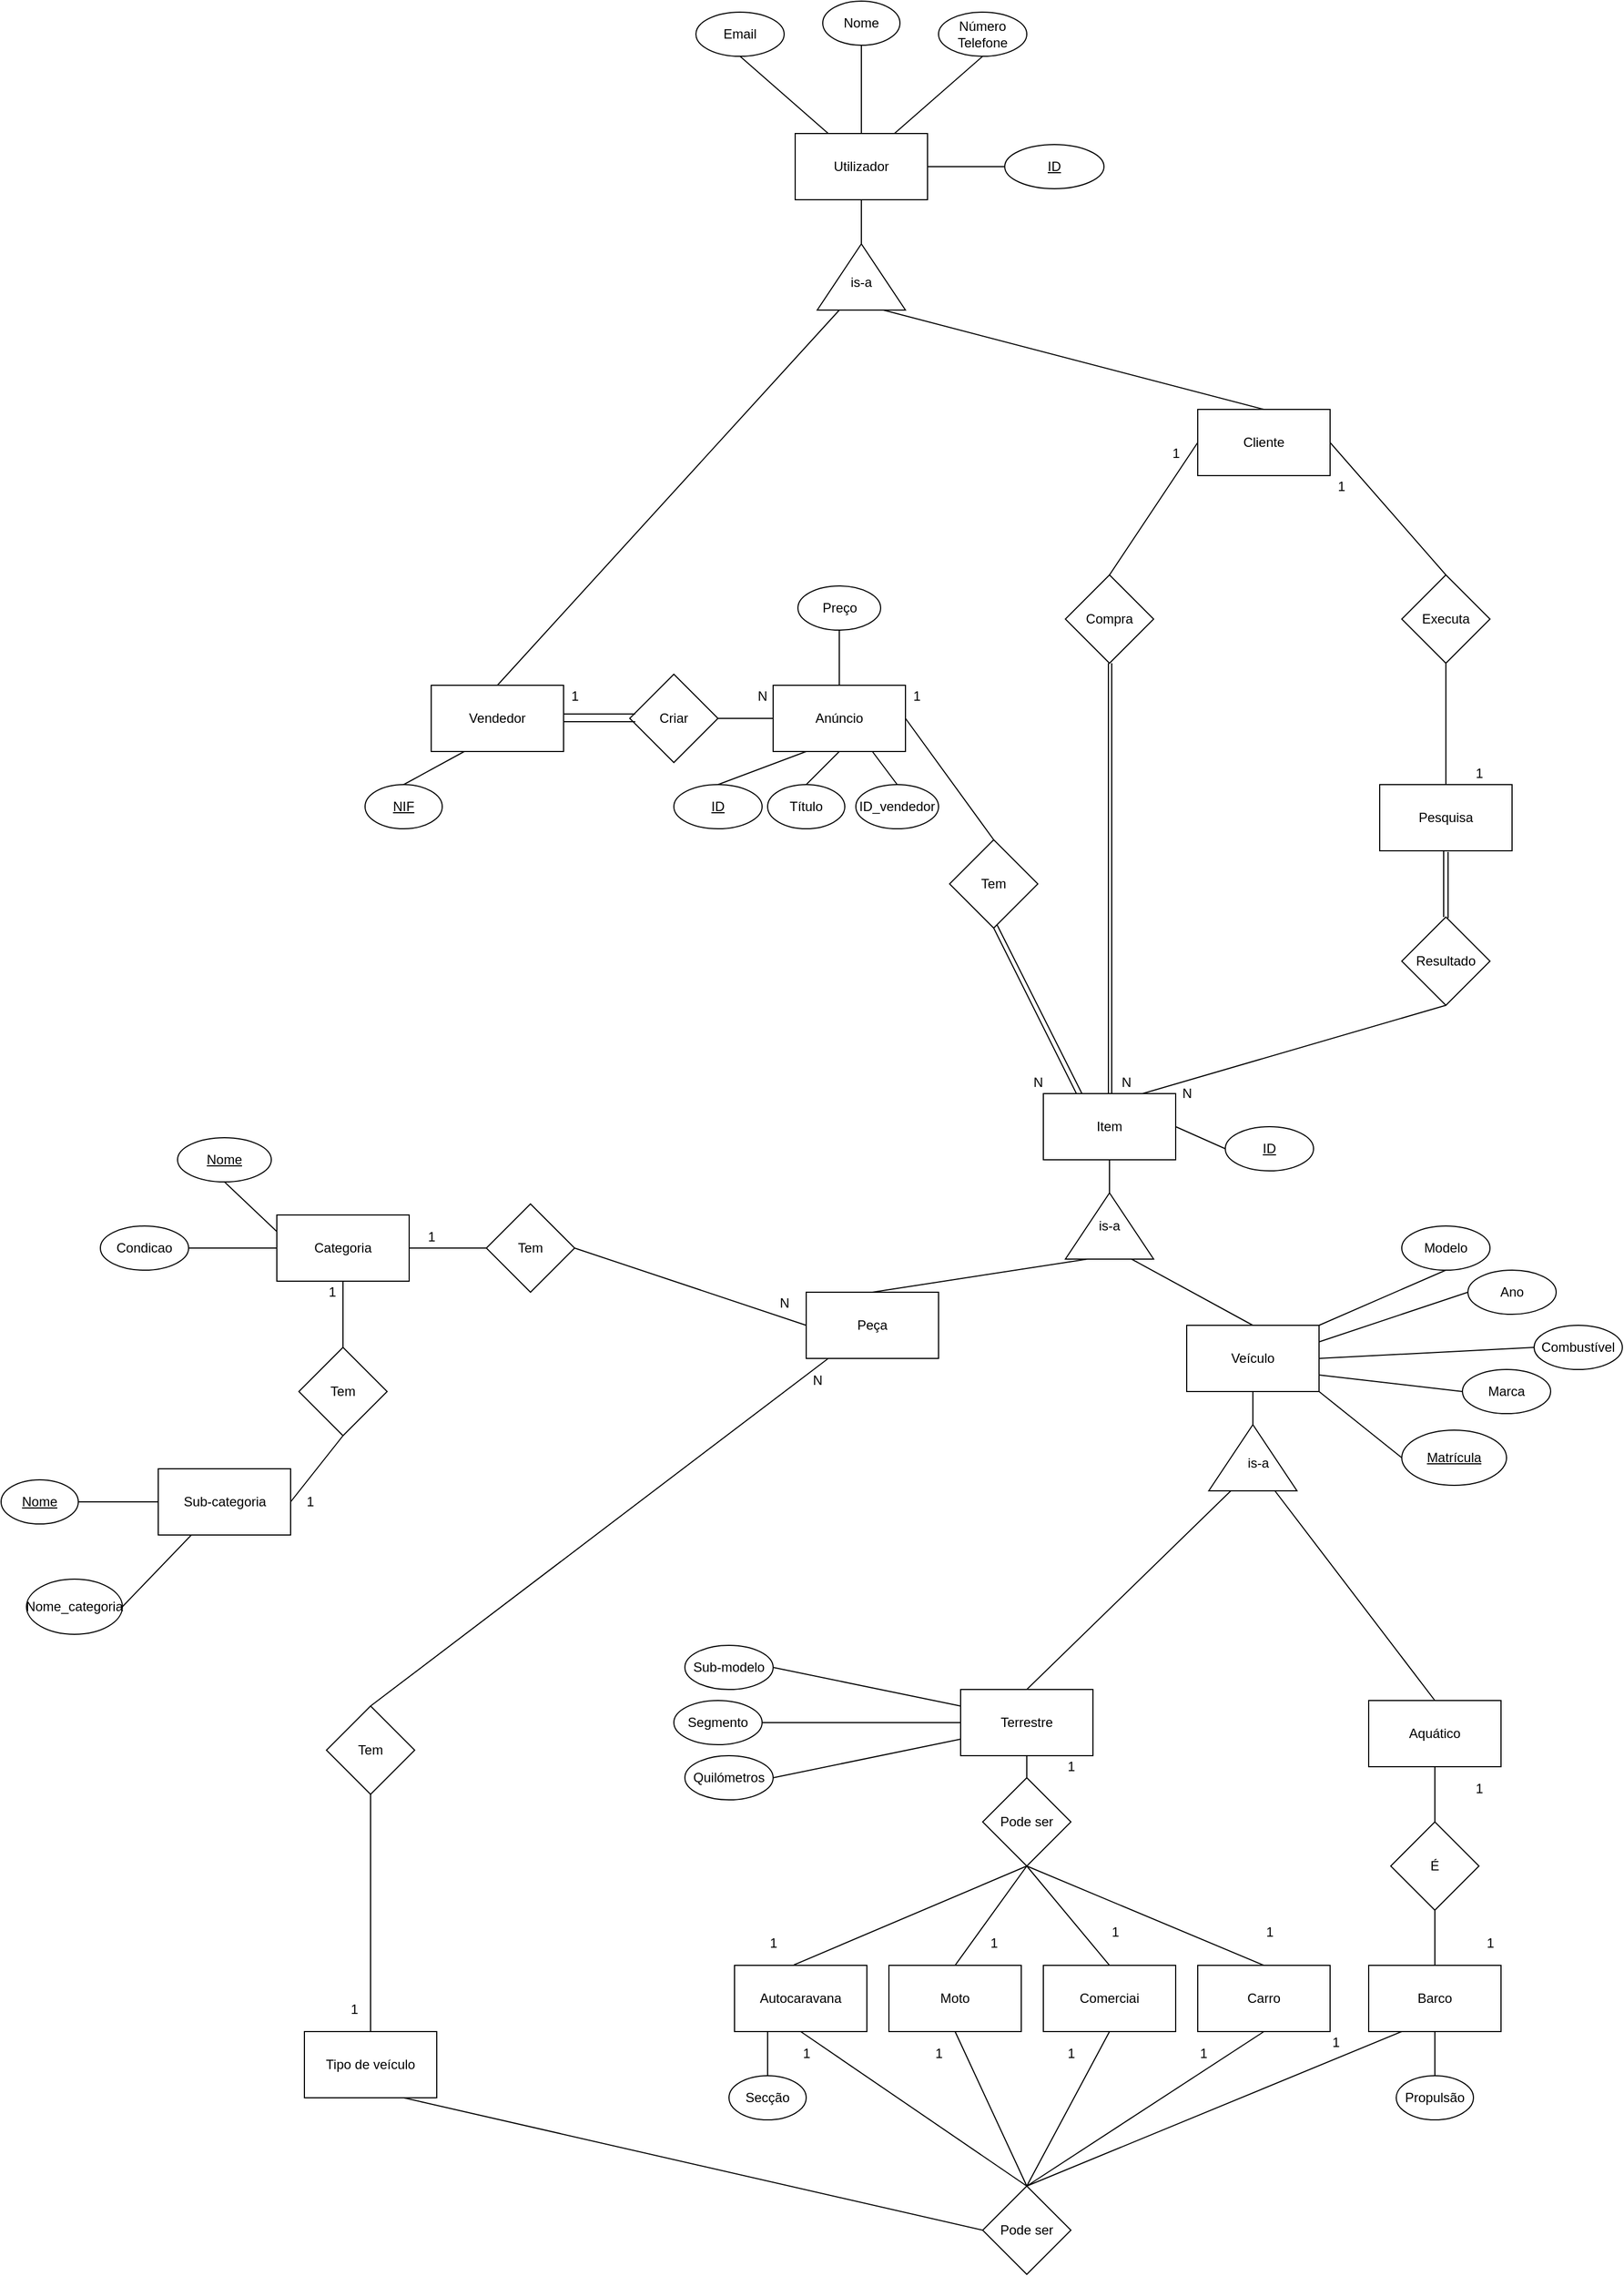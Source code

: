 <mxfile version="17.4.6" type="device"><diagram id="7JBu6Medhq-Utjbky3EW" name="Page-1"><mxGraphModel dx="2957" dy="2067" grid="1" gridSize="10" guides="1" tooltips="1" connect="1" arrows="1" fold="1" page="1" pageScale="1" pageWidth="827" pageHeight="1169" math="0" shadow="0"><root><mxCell id="0"/><mxCell id="1" parent="0"/><mxCell id="gc5CHfum6TpvhfKwKl_q-3" value="Peça" style="rounded=0;whiteSpace=wrap;html=1;" parent="1" vertex="1"><mxGeometry x="-20" y="210" width="120" height="60" as="geometry"/></mxCell><mxCell id="gc5CHfum6TpvhfKwKl_q-4" value="Moto" style="rounded=0;whiteSpace=wrap;html=1;" parent="1" vertex="1"><mxGeometry x="55" y="820" width="120" height="60" as="geometry"/></mxCell><mxCell id="gc5CHfum6TpvhfKwKl_q-5" value="Veículo" style="rounded=0;whiteSpace=wrap;html=1;" parent="1" vertex="1"><mxGeometry x="325" y="240" width="120" height="60" as="geometry"/></mxCell><mxCell id="gc5CHfum6TpvhfKwKl_q-7" value="" style="triangle;whiteSpace=wrap;html=1;rotation=-90;" parent="1" vertex="1"><mxGeometry x="355" y="320" width="60" height="80" as="geometry"/></mxCell><mxCell id="gc5CHfum6TpvhfKwKl_q-8" value="is-a" style="text;html=1;strokeColor=none;fillColor=none;align=center;verticalAlign=middle;whiteSpace=wrap;rounded=0;" parent="1" vertex="1"><mxGeometry x="360" y="350" width="60" height="30" as="geometry"/></mxCell><mxCell id="gc5CHfum6TpvhfKwKl_q-9" value="Comerciai" style="rounded=0;whiteSpace=wrap;html=1;" parent="1" vertex="1"><mxGeometry x="195" y="820" width="120" height="60" as="geometry"/></mxCell><mxCell id="gc5CHfum6TpvhfKwKl_q-10" value="Autocaravana" style="rounded=0;whiteSpace=wrap;html=1;" parent="1" vertex="1"><mxGeometry x="-85" y="820" width="120" height="60" as="geometry"/></mxCell><mxCell id="gc5CHfum6TpvhfKwKl_q-13" value="" style="endArrow=none;html=1;rounded=0;entryX=0.5;entryY=1;entryDx=0;entryDy=0;exitX=1;exitY=0.5;exitDx=0;exitDy=0;" parent="1" source="gc5CHfum6TpvhfKwKl_q-7" target="gc5CHfum6TpvhfKwKl_q-5" edge="1"><mxGeometry width="50" height="50" relative="1" as="geometry"><mxPoint x="390" y="310" as="sourcePoint"/><mxPoint x="440" y="260" as="targetPoint"/></mxGeometry></mxCell><mxCell id="gc5CHfum6TpvhfKwKl_q-23" value="Pesquisa" style="rounded=0;whiteSpace=wrap;html=1;" parent="1" vertex="1"><mxGeometry x="500" y="-250" width="120" height="60" as="geometry"/></mxCell><mxCell id="gc5CHfum6TpvhfKwKl_q-38" style="edgeStyle=orthogonalEdgeStyle;rounded=0;orthogonalLoop=1;jettySize=auto;html=1;exitX=0.5;exitY=1;exitDx=0;exitDy=0;" parent="1" edge="1"><mxGeometry relative="1" as="geometry"><mxPoint x="640" y="570" as="sourcePoint"/><mxPoint x="640" y="570" as="targetPoint"/></mxGeometry></mxCell><mxCell id="gc5CHfum6TpvhfKwKl_q-81" value="Item" style="rounded=0;whiteSpace=wrap;html=1;" parent="1" vertex="1"><mxGeometry x="195" y="30" width="120" height="60" as="geometry"/></mxCell><mxCell id="gc5CHfum6TpvhfKwKl_q-82" value="" style="triangle;whiteSpace=wrap;html=1;rotation=-90;" parent="1" vertex="1"><mxGeometry x="225" y="110" width="60" height="80" as="geometry"/></mxCell><mxCell id="gc5CHfum6TpvhfKwKl_q-83" value="is-a" style="text;html=1;strokeColor=none;fillColor=none;align=center;verticalAlign=middle;whiteSpace=wrap;rounded=0;" parent="1" vertex="1"><mxGeometry x="225" y="135" width="60" height="30" as="geometry"/></mxCell><mxCell id="gc5CHfum6TpvhfKwKl_q-84" value="" style="endArrow=none;html=1;rounded=0;entryX=0.5;entryY=1;entryDx=0;entryDy=0;exitX=1;exitY=0.5;exitDx=0;exitDy=0;" parent="1" source="gc5CHfum6TpvhfKwKl_q-82" target="gc5CHfum6TpvhfKwKl_q-81" edge="1"><mxGeometry width="50" height="50" relative="1" as="geometry"><mxPoint x="720" y="190" as="sourcePoint"/><mxPoint x="770" y="140" as="targetPoint"/></mxGeometry></mxCell><mxCell id="gc5CHfum6TpvhfKwKl_q-85" value="" style="endArrow=none;html=1;rounded=0;exitX=0.5;exitY=0;exitDx=0;exitDy=0;entryX=0;entryY=0.25;entryDx=0;entryDy=0;" parent="1" source="gc5CHfum6TpvhfKwKl_q-3" target="gc5CHfum6TpvhfKwKl_q-82" edge="1"><mxGeometry width="50" height="50" relative="1" as="geometry"><mxPoint x="635" y="200" as="sourcePoint"/><mxPoint x="685" y="150" as="targetPoint"/></mxGeometry></mxCell><mxCell id="gc5CHfum6TpvhfKwKl_q-86" value="Barco" style="rounded=0;whiteSpace=wrap;html=1;" parent="1" vertex="1"><mxGeometry x="490" y="820" width="120" height="60" as="geometry"/></mxCell><mxCell id="gc5CHfum6TpvhfKwKl_q-88" value="Anúncio" style="rounded=0;whiteSpace=wrap;html=1;" parent="1" vertex="1"><mxGeometry x="-50" y="-340" width="120" height="60" as="geometry"/></mxCell><mxCell id="gc5CHfum6TpvhfKwKl_q-89" value="Criar" style="rhombus;whiteSpace=wrap;html=1;" parent="1" vertex="1"><mxGeometry x="-180" y="-350" width="80" height="80" as="geometry"/></mxCell><mxCell id="gc5CHfum6TpvhfKwKl_q-90" value="Vendedor" style="rounded=0;whiteSpace=wrap;html=1;" parent="1" vertex="1"><mxGeometry x="-360" y="-340" width="120" height="60" as="geometry"/></mxCell><mxCell id="gc5CHfum6TpvhfKwKl_q-91" value="" style="endArrow=none;html=1;rounded=0;entryX=0.125;entryY=0.45;entryDx=0;entryDy=0;entryPerimeter=0;" parent="1" edge="1"><mxGeometry width="50" height="50" relative="1" as="geometry"><mxPoint x="-240" y="-314" as="sourcePoint"/><mxPoint x="-175" y="-314.0" as="targetPoint"/><Array as="points"><mxPoint x="-205" y="-314"/></Array></mxGeometry></mxCell><mxCell id="gc5CHfum6TpvhfKwKl_q-92" value="" style="endArrow=none;html=1;rounded=0;exitX=1;exitY=0.5;exitDx=0;exitDy=0;entryX=0;entryY=0.5;entryDx=0;entryDy=0;" parent="1" source="gc5CHfum6TpvhfKwKl_q-89" target="gc5CHfum6TpvhfKwKl_q-88" edge="1"><mxGeometry width="50" height="50" relative="1" as="geometry"><mxPoint x="340" y="-280" as="sourcePoint"/><mxPoint x="390" y="-330" as="targetPoint"/></mxGeometry></mxCell><mxCell id="gc5CHfum6TpvhfKwKl_q-94" value="" style="endArrow=none;html=1;rounded=0;exitX=1;exitY=0.5;exitDx=0;exitDy=0;" parent="1" source="gc5CHfum6TpvhfKwKl_q-88" edge="1"><mxGeometry width="50" height="50" relative="1" as="geometry"><mxPoint x="230" y="-70" as="sourcePoint"/><mxPoint x="150" y="-200" as="targetPoint"/></mxGeometry></mxCell><mxCell id="gc5CHfum6TpvhfKwKl_q-95" value="Tem" style="rhombus;whiteSpace=wrap;html=1;" parent="1" vertex="1"><mxGeometry x="110" y="-200" width="80" height="80" as="geometry"/></mxCell><mxCell id="gc5CHfum6TpvhfKwKl_q-96" value="" style="endArrow=none;html=1;rounded=0;exitX=0.5;exitY=1;exitDx=0;exitDy=0;entryX=0.25;entryY=0;entryDx=0;entryDy=0;" parent="1" source="gc5CHfum6TpvhfKwKl_q-95" target="gc5CHfum6TpvhfKwKl_q-81" edge="1"><mxGeometry width="50" height="50" relative="1" as="geometry"><mxPoint x="230" y="-70" as="sourcePoint"/><mxPoint x="280" y="-120" as="targetPoint"/></mxGeometry></mxCell><mxCell id="gc5CHfum6TpvhfKwKl_q-98" value="Resultado" style="rhombus;whiteSpace=wrap;html=1;rotation=0;" parent="1" vertex="1"><mxGeometry x="520" y="-130" width="80" height="80" as="geometry"/></mxCell><mxCell id="gc5CHfum6TpvhfKwKl_q-99" value="" style="endArrow=none;html=1;rounded=0;entryX=0.5;entryY=1;entryDx=0;entryDy=0;" parent="1" edge="1"><mxGeometry width="50" height="50" relative="1" as="geometry"><mxPoint x="558" y="-130" as="sourcePoint"/><mxPoint x="558" y="-190" as="targetPoint"/></mxGeometry></mxCell><mxCell id="gc5CHfum6TpvhfKwKl_q-100" value="" style="endArrow=none;html=1;rounded=0;entryX=0.5;entryY=1;entryDx=0;entryDy=0;exitX=0.75;exitY=0;exitDx=0;exitDy=0;" parent="1" source="gc5CHfum6TpvhfKwKl_q-81" target="gc5CHfum6TpvhfKwKl_q-98" edge="1"><mxGeometry width="50" height="50" relative="1" as="geometry"><mxPoint x="230" y="-70" as="sourcePoint"/><mxPoint x="280" y="-120" as="targetPoint"/></mxGeometry></mxCell><mxCell id="gc5CHfum6TpvhfKwKl_q-101" value="" style="endArrow=none;html=1;rounded=0;entryX=0;entryY=0.75;entryDx=0;entryDy=0;exitX=0.5;exitY=0;exitDx=0;exitDy=0;" parent="1" source="gc5CHfum6TpvhfKwKl_q-5" target="gc5CHfum6TpvhfKwKl_q-82" edge="1"><mxGeometry width="50" height="50" relative="1" as="geometry"><mxPoint x="70" y="160" as="sourcePoint"/><mxPoint x="120" y="110" as="targetPoint"/></mxGeometry></mxCell><mxCell id="gc5CHfum6TpvhfKwKl_q-102" value="&lt;u&gt;ID&lt;/u&gt;" style="ellipse;whiteSpace=wrap;html=1;" parent="1" vertex="1"><mxGeometry x="360" y="60" width="80" height="40" as="geometry"/></mxCell><mxCell id="gc5CHfum6TpvhfKwKl_q-103" value="" style="endArrow=none;html=1;rounded=0;entryX=0;entryY=0.5;entryDx=0;entryDy=0;exitX=1;exitY=0.5;exitDx=0;exitDy=0;" parent="1" source="gc5CHfum6TpvhfKwKl_q-81" target="gc5CHfum6TpvhfKwKl_q-102" edge="1"><mxGeometry width="50" height="50" relative="1" as="geometry"><mxPoint x="70" y="180" as="sourcePoint"/><mxPoint x="120" y="130" as="targetPoint"/></mxGeometry></mxCell><mxCell id="gc5CHfum6TpvhfKwKl_q-105" value="&lt;u&gt;NIF&lt;/u&gt;" style="ellipse;whiteSpace=wrap;html=1;" parent="1" vertex="1"><mxGeometry x="-420" y="-250" width="70" height="40" as="geometry"/></mxCell><mxCell id="gc5CHfum6TpvhfKwKl_q-106" value="Nome" style="ellipse;whiteSpace=wrap;html=1;" parent="1" vertex="1"><mxGeometry x="-5" y="-960" width="70" height="40" as="geometry"/></mxCell><mxCell id="gc5CHfum6TpvhfKwKl_q-108" value="&lt;u&gt;ID&lt;/u&gt;" style="ellipse;whiteSpace=wrap;html=1;" parent="1" vertex="1"><mxGeometry x="-140" y="-250" width="80" height="40" as="geometry"/></mxCell><mxCell id="gc5CHfum6TpvhfKwKl_q-109" value="Título" style="ellipse;whiteSpace=wrap;html=1;" parent="1" vertex="1"><mxGeometry x="-55" y="-250" width="70" height="40" as="geometry"/></mxCell><mxCell id="gc5CHfum6TpvhfKwKl_q-111" value="" style="endArrow=none;html=1;rounded=0;exitX=0.5;exitY=0;exitDx=0;exitDy=0;entryX=0.25;entryY=1;entryDx=0;entryDy=0;" parent="1" source="gc5CHfum6TpvhfKwKl_q-105" target="gc5CHfum6TpvhfKwKl_q-90" edge="1"><mxGeometry width="50" height="50" relative="1" as="geometry"><mxPoint x="210" y="-420" as="sourcePoint"/><mxPoint x="260" y="-470" as="targetPoint"/></mxGeometry></mxCell><mxCell id="gc5CHfum6TpvhfKwKl_q-113" value="" style="endArrow=none;html=1;rounded=0;entryX=0.25;entryY=1;entryDx=0;entryDy=0;exitX=0.5;exitY=0;exitDx=0;exitDy=0;" parent="1" source="gc5CHfum6TpvhfKwKl_q-108" target="gc5CHfum6TpvhfKwKl_q-88" edge="1"><mxGeometry width="50" height="50" relative="1" as="geometry"><mxPoint x="-160" y="-160" as="sourcePoint"/><mxPoint x="-110" y="-210" as="targetPoint"/></mxGeometry></mxCell><mxCell id="gc5CHfum6TpvhfKwKl_q-114" value="" style="endArrow=none;html=1;rounded=0;entryX=0.5;entryY=1;entryDx=0;entryDy=0;exitX=0.5;exitY=0;exitDx=0;exitDy=0;" parent="1" source="gc5CHfum6TpvhfKwKl_q-109" target="gc5CHfum6TpvhfKwKl_q-88" edge="1"><mxGeometry width="50" height="50" relative="1" as="geometry"><mxPoint x="-240" y="-100" as="sourcePoint"/><mxPoint x="-190" y="-150" as="targetPoint"/></mxGeometry></mxCell><mxCell id="gc5CHfum6TpvhfKwKl_q-158" value="Sub-modelo" style="ellipse;whiteSpace=wrap;html=1;" parent="1" vertex="1"><mxGeometry x="-130" y="530" width="80" height="40" as="geometry"/></mxCell><mxCell id="gc5CHfum6TpvhfKwKl_q-160" value="Quilómetros" style="ellipse;whiteSpace=wrap;html=1;" parent="1" vertex="1"><mxGeometry x="-130" y="630" width="80" height="40" as="geometry"/></mxCell><mxCell id="gc5CHfum6TpvhfKwKl_q-162" value="Carro" style="rounded=0;whiteSpace=wrap;html=1;" parent="1" vertex="1"><mxGeometry x="335" y="820" width="120" height="60" as="geometry"/></mxCell><mxCell id="gc5CHfum6TpvhfKwKl_q-165" value="Segmento" style="ellipse;whiteSpace=wrap;html=1;" parent="1" vertex="1"><mxGeometry x="-140" y="580" width="80" height="40" as="geometry"/></mxCell><mxCell id="heLkxSWgThYjjGxn-WNC-21" value="Terrestre" style="rounded=0;whiteSpace=wrap;html=1;" parent="1" vertex="1"><mxGeometry x="120" y="570" width="120" height="60" as="geometry"/></mxCell><mxCell id="heLkxSWgThYjjGxn-WNC-38" value="Aquático" style="rounded=0;whiteSpace=wrap;html=1;" parent="1" vertex="1"><mxGeometry x="490" y="580" width="120" height="60" as="geometry"/></mxCell><mxCell id="heLkxSWgThYjjGxn-WNC-40" value="" style="endArrow=none;html=1;rounded=0;entryX=0;entryY=0.25;entryDx=0;entryDy=0;exitX=0.5;exitY=0;exitDx=0;exitDy=0;" parent="1" source="heLkxSWgThYjjGxn-WNC-21" target="gc5CHfum6TpvhfKwKl_q-7" edge="1"><mxGeometry width="50" height="50" relative="1" as="geometry"><mxPoint x="510" y="820" as="sourcePoint"/><mxPoint x="375" y="520" as="targetPoint"/></mxGeometry></mxCell><mxCell id="heLkxSWgThYjjGxn-WNC-42" value="" style="endArrow=none;html=1;rounded=0;entryX=1;entryY=0.5;entryDx=0;entryDy=0;exitX=0;exitY=0.25;exitDx=0;exitDy=0;" parent="1" source="heLkxSWgThYjjGxn-WNC-21" target="gc5CHfum6TpvhfKwKl_q-158" edge="1"><mxGeometry width="50" height="50" relative="1" as="geometry"><mxPoint x="510" y="820" as="sourcePoint"/><mxPoint x="560" y="770" as="targetPoint"/></mxGeometry></mxCell><mxCell id="heLkxSWgThYjjGxn-WNC-45" value="" style="endArrow=none;html=1;rounded=0;exitX=1;exitY=0.5;exitDx=0;exitDy=0;entryX=0;entryY=0.5;entryDx=0;entryDy=0;" parent="1" source="gc5CHfum6TpvhfKwKl_q-165" target="heLkxSWgThYjjGxn-WNC-21" edge="1"><mxGeometry width="50" height="50" relative="1" as="geometry"><mxPoint x="130" y="720" as="sourcePoint"/><mxPoint x="120" y="600" as="targetPoint"/></mxGeometry></mxCell><mxCell id="heLkxSWgThYjjGxn-WNC-47" value="" style="endArrow=none;html=1;rounded=0;entryX=0;entryY=0.75;entryDx=0;entryDy=0;exitX=1;exitY=0.5;exitDx=0;exitDy=0;" parent="1" source="gc5CHfum6TpvhfKwKl_q-160" target="heLkxSWgThYjjGxn-WNC-21" edge="1"><mxGeometry width="50" height="50" relative="1" as="geometry"><mxPoint x="140" y="730" as="sourcePoint"/><mxPoint x="190" y="680" as="targetPoint"/></mxGeometry></mxCell><mxCell id="heLkxSWgThYjjGxn-WNC-48" value="" style="endArrow=none;html=1;rounded=0;exitX=0.448;exitY=-0.006;exitDx=0;exitDy=0;exitPerimeter=0;entryX=0.5;entryY=1;entryDx=0;entryDy=0;" parent="1" source="gc5CHfum6TpvhfKwKl_q-10" target="FCQQtzJ09bYGJXCI28Gj-25" edge="1"><mxGeometry width="50" height="50" relative="1" as="geometry"><mxPoint x="510" y="820" as="sourcePoint"/><mxPoint x="560" y="770" as="targetPoint"/></mxGeometry></mxCell><mxCell id="heLkxSWgThYjjGxn-WNC-49" value="" style="endArrow=none;html=1;rounded=0;exitX=0.5;exitY=0;exitDx=0;exitDy=0;entryX=0.5;entryY=1;entryDx=0;entryDy=0;" parent="1" source="gc5CHfum6TpvhfKwKl_q-4" target="FCQQtzJ09bYGJXCI28Gj-25" edge="1"><mxGeometry width="50" height="50" relative="1" as="geometry"><mxPoint x="510" y="820" as="sourcePoint"/><mxPoint x="180" y="630" as="targetPoint"/></mxGeometry></mxCell><mxCell id="heLkxSWgThYjjGxn-WNC-50" value="" style="endArrow=none;html=1;rounded=0;exitX=0.5;exitY=0;exitDx=0;exitDy=0;entryX=0.5;entryY=1;entryDx=0;entryDy=0;" parent="1" source="gc5CHfum6TpvhfKwKl_q-9" target="FCQQtzJ09bYGJXCI28Gj-25" edge="1"><mxGeometry width="50" height="50" relative="1" as="geometry"><mxPoint x="240" y="790" as="sourcePoint"/><mxPoint x="290" y="740" as="targetPoint"/></mxGeometry></mxCell><mxCell id="heLkxSWgThYjjGxn-WNC-51" value="" style="endArrow=none;html=1;rounded=0;exitX=0.5;exitY=0;exitDx=0;exitDy=0;entryX=0.5;entryY=1;entryDx=0;entryDy=0;" parent="1" source="gc5CHfum6TpvhfKwKl_q-162" target="FCQQtzJ09bYGJXCI28Gj-25" edge="1"><mxGeometry width="50" height="50" relative="1" as="geometry"><mxPoint x="510" y="820" as="sourcePoint"/><mxPoint x="560" y="770" as="targetPoint"/></mxGeometry></mxCell><mxCell id="heLkxSWgThYjjGxn-WNC-52" value="" style="endArrow=none;html=1;rounded=0;entryX=0;entryY=0.75;entryDx=0;entryDy=0;exitX=0.5;exitY=0;exitDx=0;exitDy=0;" parent="1" source="heLkxSWgThYjjGxn-WNC-38" target="gc5CHfum6TpvhfKwKl_q-7" edge="1"><mxGeometry width="50" height="50" relative="1" as="geometry"><mxPoint x="510" y="710" as="sourcePoint"/><mxPoint x="415" y="520" as="targetPoint"/></mxGeometry></mxCell><mxCell id="heLkxSWgThYjjGxn-WNC-53" value="" style="endArrow=none;html=1;rounded=0;entryX=0.5;entryY=1;entryDx=0;entryDy=0;exitX=0.5;exitY=0;exitDx=0;exitDy=0;" parent="1" source="gc5CHfum6TpvhfKwKl_q-86" target="FCQQtzJ09bYGJXCI28Gj-27" edge="1"><mxGeometry width="50" height="50" relative="1" as="geometry"><mxPoint x="510" y="710" as="sourcePoint"/><mxPoint x="560" y="660" as="targetPoint"/></mxGeometry></mxCell><mxCell id="heLkxSWgThYjjGxn-WNC-58" value="Marca" style="ellipse;whiteSpace=wrap;html=1;" parent="1" vertex="1"><mxGeometry x="575" y="280" width="80" height="40" as="geometry"/></mxCell><mxCell id="heLkxSWgThYjjGxn-WNC-59" value="Combustível" style="ellipse;whiteSpace=wrap;html=1;" parent="1" vertex="1"><mxGeometry x="640" y="240" width="80" height="40" as="geometry"/></mxCell><mxCell id="heLkxSWgThYjjGxn-WNC-60" value="Modelo" style="ellipse;whiteSpace=wrap;html=1;" parent="1" vertex="1"><mxGeometry x="520" y="150" width="80" height="40" as="geometry"/></mxCell><mxCell id="heLkxSWgThYjjGxn-WNC-61" value="Ano" style="ellipse;whiteSpace=wrap;html=1;" parent="1" vertex="1"><mxGeometry x="580" y="190" width="80" height="40" as="geometry"/></mxCell><mxCell id="heLkxSWgThYjjGxn-WNC-70" value="" style="endArrow=none;html=1;rounded=0;entryX=0.5;entryY=1;entryDx=0;entryDy=0;exitX=1;exitY=0;exitDx=0;exitDy=0;" parent="1" source="gc5CHfum6TpvhfKwKl_q-5" target="heLkxSWgThYjjGxn-WNC-60" edge="1"><mxGeometry width="50" height="50" relative="1" as="geometry"><mxPoint x="490" y="300" as="sourcePoint"/><mxPoint x="540" y="250" as="targetPoint"/></mxGeometry></mxCell><mxCell id="heLkxSWgThYjjGxn-WNC-71" value="" style="endArrow=none;html=1;rounded=0;entryX=0;entryY=0.5;entryDx=0;entryDy=0;exitX=1;exitY=0.25;exitDx=0;exitDy=0;" parent="1" source="gc5CHfum6TpvhfKwKl_q-5" target="heLkxSWgThYjjGxn-WNC-61" edge="1"><mxGeometry width="50" height="50" relative="1" as="geometry"><mxPoint x="490" y="300" as="sourcePoint"/><mxPoint x="540" y="250" as="targetPoint"/></mxGeometry></mxCell><mxCell id="heLkxSWgThYjjGxn-WNC-72" value="" style="endArrow=none;html=1;rounded=0;entryX=0;entryY=0.5;entryDx=0;entryDy=0;exitX=1;exitY=0.5;exitDx=0;exitDy=0;" parent="1" source="gc5CHfum6TpvhfKwKl_q-5" target="heLkxSWgThYjjGxn-WNC-59" edge="1"><mxGeometry width="50" height="50" relative="1" as="geometry"><mxPoint x="460" y="320" as="sourcePoint"/><mxPoint x="510" y="270" as="targetPoint"/></mxGeometry></mxCell><mxCell id="heLkxSWgThYjjGxn-WNC-73" value="" style="endArrow=none;html=1;rounded=0;entryX=0;entryY=0.5;entryDx=0;entryDy=0;exitX=1;exitY=0.75;exitDx=0;exitDy=0;" parent="1" source="gc5CHfum6TpvhfKwKl_q-5" target="heLkxSWgThYjjGxn-WNC-58" edge="1"><mxGeometry width="50" height="50" relative="1" as="geometry"><mxPoint x="440" y="350" as="sourcePoint"/><mxPoint x="490" y="300" as="targetPoint"/></mxGeometry></mxCell><mxCell id="heLkxSWgThYjjGxn-WNC-81" value="Propulsão" style="ellipse;whiteSpace=wrap;html=1;" parent="1" vertex="1"><mxGeometry x="515" y="920" width="70" height="40" as="geometry"/></mxCell><mxCell id="heLkxSWgThYjjGxn-WNC-82" value="" style="endArrow=none;html=1;rounded=0;entryX=0.5;entryY=1;entryDx=0;entryDy=0;exitX=0.5;exitY=0;exitDx=0;exitDy=0;" parent="1" source="heLkxSWgThYjjGxn-WNC-81" target="gc5CHfum6TpvhfKwKl_q-86" edge="1"><mxGeometry width="50" height="50" relative="1" as="geometry"><mxPoint x="500" y="1050" as="sourcePoint"/><mxPoint x="550" y="1000" as="targetPoint"/></mxGeometry></mxCell><mxCell id="FCQQtzJ09bYGJXCI28Gj-1" value="1" style="text;html=1;align=center;verticalAlign=middle;resizable=0;points=[];autosize=1;strokeColor=none;fillColor=none;" parent="1" vertex="1"><mxGeometry x="-240" y="-340" width="20" height="20" as="geometry"/></mxCell><mxCell id="FCQQtzJ09bYGJXCI28Gj-2" value="N" style="text;html=1;align=center;verticalAlign=middle;resizable=0;points=[];autosize=1;strokeColor=none;fillColor=none;" parent="1" vertex="1"><mxGeometry x="-70" y="-340" width="20" height="20" as="geometry"/></mxCell><mxCell id="FCQQtzJ09bYGJXCI28Gj-3" value="1" style="text;html=1;align=center;verticalAlign=middle;resizable=0;points=[];autosize=1;strokeColor=none;fillColor=none;" parent="1" vertex="1"><mxGeometry x="70" y="-340" width="20" height="20" as="geometry"/></mxCell><mxCell id="FCQQtzJ09bYGJXCI28Gj-4" value="N" style="text;html=1;align=center;verticalAlign=middle;resizable=0;points=[];autosize=1;strokeColor=none;fillColor=none;" parent="1" vertex="1"><mxGeometry x="180" y="10" width="20" height="20" as="geometry"/></mxCell><mxCell id="FCQQtzJ09bYGJXCI28Gj-5" value="1" style="text;html=1;align=center;verticalAlign=middle;resizable=0;points=[];autosize=1;strokeColor=none;fillColor=none;" parent="1" vertex="1"><mxGeometry x="455" y="-530" width="20" height="20" as="geometry"/></mxCell><mxCell id="FCQQtzJ09bYGJXCI28Gj-7" value="N" style="text;html=1;align=center;verticalAlign=middle;resizable=0;points=[];autosize=1;strokeColor=none;fillColor=none;" parent="1" vertex="1"><mxGeometry x="315" y="20" width="20" height="20" as="geometry"/></mxCell><mxCell id="FCQQtzJ09bYGJXCI28Gj-8" value="1" style="text;html=1;align=center;verticalAlign=middle;resizable=0;points=[];autosize=1;strokeColor=none;fillColor=none;" parent="1" vertex="1"><mxGeometry x="580" y="-270" width="20" height="20" as="geometry"/></mxCell><mxCell id="FCQQtzJ09bYGJXCI28Gj-10" value="" style="endArrow=none;html=1;rounded=0;entryX=0.5;entryY=1;entryDx=0;entryDy=0;exitX=0.5;exitY=0;exitDx=0;exitDy=0;" parent="1" edge="1"><mxGeometry width="50" height="50" relative="1" as="geometry"><mxPoint x="562" y="-129" as="sourcePoint"/><mxPoint x="562" y="-189" as="targetPoint"/></mxGeometry></mxCell><mxCell id="FCQQtzJ09bYGJXCI28Gj-12" value="" style="endArrow=none;html=1;rounded=0;entryX=0.125;entryY=0.45;entryDx=0;entryDy=0;entryPerimeter=0;" parent="1" edge="1"><mxGeometry width="50" height="50" relative="1" as="geometry"><mxPoint x="-240" y="-307" as="sourcePoint"/><mxPoint x="-175" y="-307.0" as="targetPoint"/><Array as="points"><mxPoint x="-205" y="-307"/></Array></mxGeometry></mxCell><mxCell id="FCQQtzJ09bYGJXCI28Gj-13" value="" style="endArrow=none;html=1;rounded=0;exitX=0.5;exitY=1;exitDx=0;exitDy=0;" parent="1" edge="1"><mxGeometry width="50" height="50" relative="1" as="geometry"><mxPoint x="153" y="-123" as="sourcePoint"/><mxPoint x="230" y="30" as="targetPoint"/></mxGeometry></mxCell><mxCell id="FCQQtzJ09bYGJXCI28Gj-23" value="Secção" style="ellipse;whiteSpace=wrap;html=1;" parent="1" vertex="1"><mxGeometry x="-90" y="920" width="70" height="40" as="geometry"/></mxCell><mxCell id="FCQQtzJ09bYGJXCI28Gj-24" value="" style="endArrow=none;html=1;rounded=0;exitX=0.5;exitY=0;exitDx=0;exitDy=0;entryX=0.25;entryY=1;entryDx=0;entryDy=0;" parent="1" source="FCQQtzJ09bYGJXCI28Gj-23" target="gc5CHfum6TpvhfKwKl_q-10" edge="1"><mxGeometry width="50" height="50" relative="1" as="geometry"><mxPoint x="-55" y="940" as="sourcePoint"/><mxPoint x="580" y="830" as="targetPoint"/></mxGeometry></mxCell><mxCell id="FCQQtzJ09bYGJXCI28Gj-25" value="Pode ser" style="rhombus;whiteSpace=wrap;html=1;" parent="1" vertex="1"><mxGeometry x="140" y="650" width="80" height="80" as="geometry"/></mxCell><mxCell id="FCQQtzJ09bYGJXCI28Gj-26" value="" style="endArrow=none;html=1;rounded=0;entryX=0.5;entryY=1;entryDx=0;entryDy=0;exitX=0.5;exitY=0;exitDx=0;exitDy=0;" parent="1" source="FCQQtzJ09bYGJXCI28Gj-25" target="heLkxSWgThYjjGxn-WNC-21" edge="1"><mxGeometry width="50" height="50" relative="1" as="geometry"><mxPoint x="40" y="710" as="sourcePoint"/><mxPoint x="90" y="660" as="targetPoint"/></mxGeometry></mxCell><mxCell id="FCQQtzJ09bYGJXCI28Gj-27" value="É" style="rhombus;whiteSpace=wrap;html=1;" parent="1" vertex="1"><mxGeometry x="510" y="690" width="80" height="80" as="geometry"/></mxCell><mxCell id="FCQQtzJ09bYGJXCI28Gj-28" value="" style="endArrow=none;html=1;rounded=0;entryX=0.5;entryY=1;entryDx=0;entryDy=0;exitX=0.5;exitY=0;exitDx=0;exitDy=0;" parent="1" source="FCQQtzJ09bYGJXCI28Gj-27" target="heLkxSWgThYjjGxn-WNC-38" edge="1"><mxGeometry width="50" height="50" relative="1" as="geometry"><mxPoint x="630" y="720" as="sourcePoint"/><mxPoint x="680" y="670" as="targetPoint"/></mxGeometry></mxCell><mxCell id="FCQQtzJ09bYGJXCI28Gj-29" value="1" style="text;html=1;align=center;verticalAlign=middle;resizable=0;points=[];autosize=1;strokeColor=none;fillColor=none;" parent="1" vertex="1"><mxGeometry x="580" y="650" width="20" height="20" as="geometry"/></mxCell><mxCell id="FCQQtzJ09bYGJXCI28Gj-30" value="1" style="text;html=1;align=center;verticalAlign=middle;resizable=0;points=[];autosize=1;strokeColor=none;fillColor=none;" parent="1" vertex="1"><mxGeometry x="590" y="790" width="20" height="20" as="geometry"/></mxCell><mxCell id="FCQQtzJ09bYGJXCI28Gj-31" value="1" style="text;html=1;align=center;verticalAlign=middle;resizable=0;points=[];autosize=1;strokeColor=none;fillColor=none;" parent="1" vertex="1"><mxGeometry x="210" y="630" width="20" height="20" as="geometry"/></mxCell><mxCell id="FCQQtzJ09bYGJXCI28Gj-32" value="1" style="text;html=1;align=center;verticalAlign=middle;resizable=0;points=[];autosize=1;strokeColor=none;fillColor=none;" parent="1" vertex="1"><mxGeometry x="390" y="780" width="20" height="20" as="geometry"/></mxCell><mxCell id="FCQQtzJ09bYGJXCI28Gj-33" value="1" style="text;html=1;align=center;verticalAlign=middle;resizable=0;points=[];autosize=1;strokeColor=none;fillColor=none;" parent="1" vertex="1"><mxGeometry x="250" y="780" width="20" height="20" as="geometry"/></mxCell><mxCell id="FCQQtzJ09bYGJXCI28Gj-34" value="1" style="text;html=1;align=center;verticalAlign=middle;resizable=0;points=[];autosize=1;strokeColor=none;fillColor=none;" parent="1" vertex="1"><mxGeometry x="140" y="790" width="20" height="20" as="geometry"/></mxCell><mxCell id="FCQQtzJ09bYGJXCI28Gj-35" value="1" style="text;html=1;align=center;verticalAlign=middle;resizable=0;points=[];autosize=1;strokeColor=none;fillColor=none;" parent="1" vertex="1"><mxGeometry x="-60" y="790" width="20" height="20" as="geometry"/></mxCell><mxCell id="3wyfp9p6ByhFpnHrNCMg-1" value="Número Telefone" style="ellipse;whiteSpace=wrap;html=1;" parent="1" vertex="1"><mxGeometry x="100" y="-950" width="80" height="40" as="geometry"/></mxCell><mxCell id="3wyfp9p6ByhFpnHrNCMg-2" value="Email" style="ellipse;whiteSpace=wrap;html=1;" parent="1" vertex="1"><mxGeometry x="-120" y="-950" width="80" height="40" as="geometry"/></mxCell><mxCell id="3wyfp9p6ByhFpnHrNCMg-6" value="Cliente" style="rounded=0;whiteSpace=wrap;html=1;" parent="1" vertex="1"><mxGeometry x="335" y="-590" width="120" height="60" as="geometry"/></mxCell><mxCell id="3wyfp9p6ByhFpnHrNCMg-7" value="Executa" style="rhombus;whiteSpace=wrap;html=1;" parent="1" vertex="1"><mxGeometry x="520" y="-440" width="80" height="80" as="geometry"/></mxCell><mxCell id="3wyfp9p6ByhFpnHrNCMg-8" value="" style="endArrow=none;html=1;rounded=0;entryX=1;entryY=0.5;entryDx=0;entryDy=0;exitX=0.5;exitY=0;exitDx=0;exitDy=0;" parent="1" source="3wyfp9p6ByhFpnHrNCMg-7" target="3wyfp9p6ByhFpnHrNCMg-6" edge="1"><mxGeometry width="50" height="50" relative="1" as="geometry"><mxPoint x="90" y="-50" as="sourcePoint"/><mxPoint x="140" y="-100" as="targetPoint"/></mxGeometry></mxCell><mxCell id="3wyfp9p6ByhFpnHrNCMg-9" value="" style="endArrow=none;html=1;rounded=0;entryX=0.5;entryY=1;entryDx=0;entryDy=0;exitX=0.5;exitY=0;exitDx=0;exitDy=0;" parent="1" source="gc5CHfum6TpvhfKwKl_q-23" target="3wyfp9p6ByhFpnHrNCMg-7" edge="1"><mxGeometry width="50" height="50" relative="1" as="geometry"><mxPoint x="230" y="-170" as="sourcePoint"/><mxPoint x="280" y="-220" as="targetPoint"/></mxGeometry></mxCell><mxCell id="3wyfp9p6ByhFpnHrNCMg-10" value="Compra" style="rhombus;whiteSpace=wrap;html=1;" parent="1" vertex="1"><mxGeometry x="215" y="-440" width="80" height="80" as="geometry"/></mxCell><mxCell id="3wyfp9p6ByhFpnHrNCMg-11" value="" style="endArrow=none;html=1;rounded=0;entryX=0;entryY=0.5;entryDx=0;entryDy=0;exitX=0.5;exitY=0;exitDx=0;exitDy=0;" parent="1" source="3wyfp9p6ByhFpnHrNCMg-10" target="3wyfp9p6ByhFpnHrNCMg-6" edge="1"><mxGeometry width="50" height="50" relative="1" as="geometry"><mxPoint x="160" y="-440" as="sourcePoint"/><mxPoint x="210" y="-490" as="targetPoint"/></mxGeometry></mxCell><mxCell id="3wyfp9p6ByhFpnHrNCMg-14" value="1" style="text;html=1;align=center;verticalAlign=middle;resizable=0;points=[];autosize=1;strokeColor=none;fillColor=none;" parent="1" vertex="1"><mxGeometry x="305" y="-560" width="20" height="20" as="geometry"/></mxCell><mxCell id="3wyfp9p6ByhFpnHrNCMg-15" value="" style="endArrow=none;html=1;rounded=0;entryX=0.5;entryY=1;entryDx=0;entryDy=0;exitX=0.5;exitY=0;exitDx=0;exitDy=0;" parent="1" edge="1"><mxGeometry width="50" height="50" relative="1" as="geometry"><mxPoint x="257" y="30.0" as="sourcePoint"/><mxPoint x="257" y="-360" as="targetPoint"/></mxGeometry></mxCell><mxCell id="3wyfp9p6ByhFpnHrNCMg-16" value="N" style="text;html=1;align=center;verticalAlign=middle;resizable=0;points=[];autosize=1;strokeColor=none;fillColor=none;" parent="1" vertex="1"><mxGeometry x="260" y="10" width="20" height="20" as="geometry"/></mxCell><mxCell id="3wyfp9p6ByhFpnHrNCMg-17" value="" style="endArrow=none;html=1;rounded=0;entryX=0.5;entryY=1;entryDx=0;entryDy=0;exitX=0.5;exitY=0;exitDx=0;exitDy=0;" parent="1" edge="1"><mxGeometry width="50" height="50" relative="1" as="geometry"><mxPoint x="254" y="30.0" as="sourcePoint"/><mxPoint x="254" y="-360" as="targetPoint"/></mxGeometry></mxCell><mxCell id="3wyfp9p6ByhFpnHrNCMg-21" value="Categoria" style="rounded=0;whiteSpace=wrap;html=1;" parent="1" vertex="1"><mxGeometry x="-500" y="140" width="120" height="60" as="geometry"/></mxCell><mxCell id="3wyfp9p6ByhFpnHrNCMg-30" value="Sub-categoria" style="rounded=0;whiteSpace=wrap;html=1;" parent="1" vertex="1"><mxGeometry x="-607.5" y="370" width="120" height="60" as="geometry"/></mxCell><mxCell id="3wyfp9p6ByhFpnHrNCMg-38" value="&lt;u&gt;Nome&lt;/u&gt;" style="ellipse;whiteSpace=wrap;html=1;" parent="1" vertex="1"><mxGeometry x="-750" y="380" width="70" height="40" as="geometry"/></mxCell><mxCell id="3wyfp9p6ByhFpnHrNCMg-39" value="" style="endArrow=none;html=1;rounded=0;entryX=0;entryY=0.5;entryDx=0;entryDy=0;exitX=1;exitY=0.5;exitDx=0;exitDy=0;" parent="1" source="3wyfp9p6ByhFpnHrNCMg-38" target="3wyfp9p6ByhFpnHrNCMg-30" edge="1"><mxGeometry width="50" height="50" relative="1" as="geometry"><mxPoint x="-450.0" y="335.79" as="sourcePoint"/><mxPoint x="-339.63" y="280" as="targetPoint"/></mxGeometry></mxCell><mxCell id="3wyfp9p6ByhFpnHrNCMg-41" value="Tem" style="rhombus;whiteSpace=wrap;html=1;" parent="1" vertex="1"><mxGeometry x="-480" y="260" width="80" height="80" as="geometry"/></mxCell><mxCell id="3wyfp9p6ByhFpnHrNCMg-42" value="" style="endArrow=none;html=1;rounded=0;entryX=0.5;entryY=1;entryDx=0;entryDy=0;exitX=1;exitY=0.5;exitDx=0;exitDy=0;" parent="1" source="3wyfp9p6ByhFpnHrNCMg-30" target="3wyfp9p6ByhFpnHrNCMg-41" edge="1"><mxGeometry width="50" height="50" relative="1" as="geometry"><mxPoint x="-200" y="370" as="sourcePoint"/><mxPoint x="-150" y="320" as="targetPoint"/></mxGeometry></mxCell><mxCell id="3wyfp9p6ByhFpnHrNCMg-43" value="Tem" style="rhombus;whiteSpace=wrap;html=1;" parent="1" vertex="1"><mxGeometry x="-310" y="130" width="80" height="80" as="geometry"/></mxCell><mxCell id="3wyfp9p6ByhFpnHrNCMg-44" value="" style="endArrow=none;html=1;rounded=0;entryX=0;entryY=0.5;entryDx=0;entryDy=0;exitX=1;exitY=0.5;exitDx=0;exitDy=0;" parent="1" source="3wyfp9p6ByhFpnHrNCMg-21" target="3wyfp9p6ByhFpnHrNCMg-43" edge="1"><mxGeometry width="50" height="50" relative="1" as="geometry"><mxPoint x="-220" y="280" as="sourcePoint"/><mxPoint x="-170" y="230" as="targetPoint"/></mxGeometry></mxCell><mxCell id="3wyfp9p6ByhFpnHrNCMg-45" value="" style="endArrow=none;html=1;rounded=0;entryX=0;entryY=0.5;entryDx=0;entryDy=0;exitX=1;exitY=0.5;exitDx=0;exitDy=0;" parent="1" source="3wyfp9p6ByhFpnHrNCMg-43" target="gc5CHfum6TpvhfKwKl_q-3" edge="1"><mxGeometry width="50" height="50" relative="1" as="geometry"><mxPoint x="-90" y="300" as="sourcePoint"/><mxPoint x="-40" y="250" as="targetPoint"/></mxGeometry></mxCell><mxCell id="3wyfp9p6ByhFpnHrNCMg-47" value="1" style="text;html=1;align=center;verticalAlign=middle;resizable=0;points=[];autosize=1;strokeColor=none;fillColor=none;" parent="1" vertex="1"><mxGeometry x="-480" y="390" width="20" height="20" as="geometry"/></mxCell><mxCell id="3wyfp9p6ByhFpnHrNCMg-48" value="1" style="text;html=1;align=center;verticalAlign=middle;resizable=0;points=[];autosize=1;strokeColor=none;fillColor=none;" parent="1" vertex="1"><mxGeometry x="-370" y="150" width="20" height="20" as="geometry"/></mxCell><mxCell id="3wyfp9p6ByhFpnHrNCMg-49" value="N" style="text;html=1;align=center;verticalAlign=middle;resizable=0;points=[];autosize=1;strokeColor=none;fillColor=none;" parent="1" vertex="1"><mxGeometry x="-50" y="210" width="20" height="20" as="geometry"/></mxCell><mxCell id="3wyfp9p6ByhFpnHrNCMg-50" value="Tipo de veículo" style="rounded=0;whiteSpace=wrap;html=1;" parent="1" vertex="1"><mxGeometry x="-475" y="880" width="120" height="60" as="geometry"/></mxCell><mxCell id="3wyfp9p6ByhFpnHrNCMg-51" value="Tem" style="rhombus;whiteSpace=wrap;html=1;" parent="1" vertex="1"><mxGeometry x="-455" y="585" width="80" height="80" as="geometry"/></mxCell><mxCell id="3wyfp9p6ByhFpnHrNCMg-53" value="" style="endArrow=none;html=1;rounded=0;exitX=0.5;exitY=0;exitDx=0;exitDy=0;" parent="1" source="3wyfp9p6ByhFpnHrNCMg-51" edge="1"><mxGeometry width="50" height="50" relative="1" as="geometry"><mxPoint x="-70" y="350" as="sourcePoint"/><mxPoint y="270" as="targetPoint"/></mxGeometry></mxCell><mxCell id="3wyfp9p6ByhFpnHrNCMg-54" value="" style="endArrow=none;html=1;rounded=0;entryX=0.5;entryY=0;entryDx=0;entryDy=0;exitX=0.5;exitY=1;exitDx=0;exitDy=0;" parent="1" source="3wyfp9p6ByhFpnHrNCMg-51" target="3wyfp9p6ByhFpnHrNCMg-50" edge="1"><mxGeometry width="50" height="50" relative="1" as="geometry"><mxPoint x="10" y="520" as="sourcePoint"/><mxPoint x="60" y="470" as="targetPoint"/></mxGeometry></mxCell><mxCell id="3wyfp9p6ByhFpnHrNCMg-55" value="N" style="text;html=1;align=center;verticalAlign=middle;resizable=0;points=[];autosize=1;strokeColor=none;fillColor=none;" parent="1" vertex="1"><mxGeometry x="-20" y="280" width="20" height="20" as="geometry"/></mxCell><mxCell id="3wyfp9p6ByhFpnHrNCMg-56" value="1" style="text;html=1;align=center;verticalAlign=middle;resizable=0;points=[];autosize=1;strokeColor=none;fillColor=none;" parent="1" vertex="1"><mxGeometry x="-440" y="850" width="20" height="20" as="geometry"/></mxCell><mxCell id="3wyfp9p6ByhFpnHrNCMg-57" value="Pode ser" style="rhombus;whiteSpace=wrap;html=1;" parent="1" vertex="1"><mxGeometry x="140" y="1020" width="80" height="80" as="geometry"/></mxCell><mxCell id="3wyfp9p6ByhFpnHrNCMg-58" value="" style="endArrow=none;html=1;rounded=0;entryX=0.75;entryY=1;entryDx=0;entryDy=0;exitX=0;exitY=0.5;exitDx=0;exitDy=0;" parent="1" source="3wyfp9p6ByhFpnHrNCMg-57" target="3wyfp9p6ByhFpnHrNCMg-50" edge="1"><mxGeometry width="50" height="50" relative="1" as="geometry"><mxPoint x="-420" y="1060" as="sourcePoint"/><mxPoint x="-370" y="1010" as="targetPoint"/></mxGeometry></mxCell><mxCell id="3wyfp9p6ByhFpnHrNCMg-59" value="" style="endArrow=none;html=1;rounded=0;entryX=0.5;entryY=1;entryDx=0;entryDy=0;exitX=0.5;exitY=0;exitDx=0;exitDy=0;" parent="1" source="3wyfp9p6ByhFpnHrNCMg-57" target="gc5CHfum6TpvhfKwKl_q-10" edge="1"><mxGeometry width="50" height="50" relative="1" as="geometry"><mxPoint x="120" y="1010" as="sourcePoint"/><mxPoint x="170" y="960" as="targetPoint"/></mxGeometry></mxCell><mxCell id="3wyfp9p6ByhFpnHrNCMg-60" value="" style="endArrow=none;html=1;rounded=0;entryX=0.5;entryY=1;entryDx=0;entryDy=0;exitX=0.5;exitY=0;exitDx=0;exitDy=0;" parent="1" source="3wyfp9p6ByhFpnHrNCMg-57" target="gc5CHfum6TpvhfKwKl_q-4" edge="1"><mxGeometry width="50" height="50" relative="1" as="geometry"><mxPoint x="110" y="980" as="sourcePoint"/><mxPoint x="160" y="930" as="targetPoint"/></mxGeometry></mxCell><mxCell id="3wyfp9p6ByhFpnHrNCMg-61" value="" style="endArrow=none;html=1;rounded=0;entryX=0.5;entryY=1;entryDx=0;entryDy=0;exitX=0.5;exitY=0;exitDx=0;exitDy=0;" parent="1" source="3wyfp9p6ByhFpnHrNCMg-57" target="gc5CHfum6TpvhfKwKl_q-9" edge="1"><mxGeometry width="50" height="50" relative="1" as="geometry"><mxPoint x="210" y="1000" as="sourcePoint"/><mxPoint x="260" y="950" as="targetPoint"/></mxGeometry></mxCell><mxCell id="3wyfp9p6ByhFpnHrNCMg-62" value="" style="endArrow=none;html=1;rounded=0;entryX=0.5;entryY=1;entryDx=0;entryDy=0;exitX=0.5;exitY=0;exitDx=0;exitDy=0;" parent="1" source="3wyfp9p6ByhFpnHrNCMg-57" target="gc5CHfum6TpvhfKwKl_q-162" edge="1"><mxGeometry width="50" height="50" relative="1" as="geometry"><mxPoint x="230" y="1020" as="sourcePoint"/><mxPoint x="280" y="970" as="targetPoint"/></mxGeometry></mxCell><mxCell id="3wyfp9p6ByhFpnHrNCMg-63" value="" style="endArrow=none;html=1;rounded=0;entryX=0.25;entryY=1;entryDx=0;entryDy=0;exitX=0.5;exitY=0;exitDx=0;exitDy=0;" parent="1" source="3wyfp9p6ByhFpnHrNCMg-57" target="gc5CHfum6TpvhfKwKl_q-86" edge="1"><mxGeometry width="50" height="50" relative="1" as="geometry"><mxPoint x="370" y="1060" as="sourcePoint"/><mxPoint x="420" y="1010" as="targetPoint"/></mxGeometry></mxCell><mxCell id="3wyfp9p6ByhFpnHrNCMg-64" value="1" style="text;html=1;align=center;verticalAlign=middle;resizable=0;points=[];autosize=1;strokeColor=none;fillColor=none;" parent="1" vertex="1"><mxGeometry x="-30" y="890" width="20" height="20" as="geometry"/></mxCell><mxCell id="3wyfp9p6ByhFpnHrNCMg-65" value="1" style="text;html=1;align=center;verticalAlign=middle;resizable=0;points=[];autosize=1;strokeColor=none;fillColor=none;" parent="1" vertex="1"><mxGeometry x="90" y="890" width="20" height="20" as="geometry"/></mxCell><mxCell id="3wyfp9p6ByhFpnHrNCMg-66" value="1" style="text;html=1;align=center;verticalAlign=middle;resizable=0;points=[];autosize=1;strokeColor=none;fillColor=none;" parent="1" vertex="1"><mxGeometry x="210" y="890" width="20" height="20" as="geometry"/></mxCell><mxCell id="3wyfp9p6ByhFpnHrNCMg-67" value="1" style="text;html=1;align=center;verticalAlign=middle;resizable=0;points=[];autosize=1;strokeColor=none;fillColor=none;" parent="1" vertex="1"><mxGeometry x="330" y="890" width="20" height="20" as="geometry"/></mxCell><mxCell id="3wyfp9p6ByhFpnHrNCMg-68" value="1" style="text;html=1;align=center;verticalAlign=middle;resizable=0;points=[];autosize=1;strokeColor=none;fillColor=none;" parent="1" vertex="1"><mxGeometry x="450" y="880" width="20" height="20" as="geometry"/></mxCell><mxCell id="kD5t9DSXQfMenuX7q97Z-1" value="Utilizador" style="rounded=0;whiteSpace=wrap;html=1;" vertex="1" parent="1"><mxGeometry x="-30" y="-840" width="120" height="60" as="geometry"/></mxCell><mxCell id="kD5t9DSXQfMenuX7q97Z-2" value="" style="triangle;whiteSpace=wrap;html=1;rotation=-90;" vertex="1" parent="1"><mxGeometry y="-750" width="60" height="80" as="geometry"/></mxCell><mxCell id="kD5t9DSXQfMenuX7q97Z-3" value="is-a" style="text;html=1;strokeColor=none;fillColor=none;align=center;verticalAlign=middle;whiteSpace=wrap;rounded=0;" vertex="1" parent="1"><mxGeometry y="-720" width="60" height="30" as="geometry"/></mxCell><mxCell id="kD5t9DSXQfMenuX7q97Z-4" value="" style="endArrow=none;html=1;rounded=0;entryX=0.5;entryY=1;entryDx=0;entryDy=0;exitX=1;exitY=0.5;exitDx=0;exitDy=0;" edge="1" parent="1" source="kD5t9DSXQfMenuX7q97Z-2" target="kD5t9DSXQfMenuX7q97Z-1"><mxGeometry width="50" height="50" relative="1" as="geometry"><mxPoint x="-80" y="-600" as="sourcePoint"/><mxPoint x="-30" y="-650" as="targetPoint"/></mxGeometry></mxCell><mxCell id="kD5t9DSXQfMenuX7q97Z-5" value="" style="endArrow=none;html=1;rounded=0;entryX=0;entryY=0.75;entryDx=0;entryDy=0;exitX=0.5;exitY=0;exitDx=0;exitDy=0;" edge="1" parent="1" source="3wyfp9p6ByhFpnHrNCMg-6" target="kD5t9DSXQfMenuX7q97Z-2"><mxGeometry width="50" height="50" relative="1" as="geometry"><mxPoint x="50" y="-560" as="sourcePoint"/><mxPoint x="100" y="-610" as="targetPoint"/></mxGeometry></mxCell><mxCell id="kD5t9DSXQfMenuX7q97Z-6" value="" style="endArrow=none;html=1;rounded=0;entryX=0;entryY=0.25;entryDx=0;entryDy=0;exitX=0.5;exitY=0;exitDx=0;exitDy=0;" edge="1" parent="1" source="gc5CHfum6TpvhfKwKl_q-90" target="kD5t9DSXQfMenuX7q97Z-2"><mxGeometry width="50" height="50" relative="1" as="geometry"><mxPoint x="-240" y="-440" as="sourcePoint"/><mxPoint x="-190" y="-490" as="targetPoint"/></mxGeometry></mxCell><mxCell id="kD5t9DSXQfMenuX7q97Z-7" value="&lt;u&gt;ID&lt;/u&gt;" style="ellipse;whiteSpace=wrap;html=1;" vertex="1" parent="1"><mxGeometry x="160" y="-830" width="90" height="40" as="geometry"/></mxCell><mxCell id="kD5t9DSXQfMenuX7q97Z-8" value="" style="endArrow=none;html=1;rounded=0;entryX=0;entryY=0.5;entryDx=0;entryDy=0;exitX=1;exitY=0.5;exitDx=0;exitDy=0;" edge="1" parent="1" source="kD5t9DSXQfMenuX7q97Z-1" target="kD5t9DSXQfMenuX7q97Z-7"><mxGeometry width="50" height="50" relative="1" as="geometry"><mxPoint x="130" y="-690" as="sourcePoint"/><mxPoint x="180" y="-740" as="targetPoint"/></mxGeometry></mxCell><mxCell id="kD5t9DSXQfMenuX7q97Z-10" value="" style="endArrow=none;html=1;rounded=0;entryX=0.5;entryY=1;entryDx=0;entryDy=0;exitX=0.25;exitY=0;exitDx=0;exitDy=0;" edge="1" parent="1" source="kD5t9DSXQfMenuX7q97Z-1" target="3wyfp9p6ByhFpnHrNCMg-2"><mxGeometry width="50" height="50" relative="1" as="geometry"><mxPoint x="-140" y="-830" as="sourcePoint"/><mxPoint x="-90" y="-880" as="targetPoint"/></mxGeometry></mxCell><mxCell id="kD5t9DSXQfMenuX7q97Z-11" value="" style="endArrow=none;html=1;rounded=0;exitX=0.5;exitY=0;exitDx=0;exitDy=0;" edge="1" parent="1" source="kD5t9DSXQfMenuX7q97Z-1" target="gc5CHfum6TpvhfKwKl_q-106"><mxGeometry width="50" height="50" relative="1" as="geometry"><mxPoint x="20" y="-870" as="sourcePoint"/><mxPoint x="70" y="-920" as="targetPoint"/></mxGeometry></mxCell><mxCell id="kD5t9DSXQfMenuX7q97Z-12" value="" style="endArrow=none;html=1;rounded=0;entryX=0.5;entryY=1;entryDx=0;entryDy=0;exitX=0.75;exitY=0;exitDx=0;exitDy=0;" edge="1" parent="1" source="kD5t9DSXQfMenuX7q97Z-1" target="3wyfp9p6ByhFpnHrNCMg-1"><mxGeometry width="50" height="50" relative="1" as="geometry"><mxPoint x="120" y="-840" as="sourcePoint"/><mxPoint x="170" y="-890" as="targetPoint"/></mxGeometry></mxCell><mxCell id="kD5t9DSXQfMenuX7q97Z-13" value="ID_vendedor" style="ellipse;whiteSpace=wrap;html=1;" vertex="1" parent="1"><mxGeometry x="25" y="-250" width="75" height="40" as="geometry"/></mxCell><mxCell id="kD5t9DSXQfMenuX7q97Z-14" value="" style="endArrow=none;html=1;rounded=0;entryX=0.75;entryY=1;entryDx=0;entryDy=0;exitX=0.5;exitY=0;exitDx=0;exitDy=0;" edge="1" parent="1" source="kD5t9DSXQfMenuX7q97Z-13" target="gc5CHfum6TpvhfKwKl_q-88"><mxGeometry width="50" height="50" relative="1" as="geometry"><mxPoint x="-70" y="-130" as="sourcePoint"/><mxPoint x="-20" y="-180" as="targetPoint"/></mxGeometry></mxCell><mxCell id="kD5t9DSXQfMenuX7q97Z-15" value="Preço" style="ellipse;whiteSpace=wrap;html=1;" vertex="1" parent="1"><mxGeometry x="-27.5" y="-430" width="75" height="40" as="geometry"/></mxCell><mxCell id="kD5t9DSXQfMenuX7q97Z-16" value="" style="endArrow=none;html=1;rounded=0;entryX=0.5;entryY=1;entryDx=0;entryDy=0;exitX=0.5;exitY=0;exitDx=0;exitDy=0;" edge="1" parent="1" source="gc5CHfum6TpvhfKwKl_q-88" target="kD5t9DSXQfMenuX7q97Z-15"><mxGeometry width="50" height="50" relative="1" as="geometry"><mxPoint x="-60" y="-350" as="sourcePoint"/><mxPoint x="-10" y="-400" as="targetPoint"/></mxGeometry></mxCell><mxCell id="kD5t9DSXQfMenuX7q97Z-17" value="&lt;u&gt;Nome&lt;/u&gt;" style="ellipse;whiteSpace=wrap;html=1;" vertex="1" parent="1"><mxGeometry x="-590" y="70" width="85" height="40" as="geometry"/></mxCell><mxCell id="kD5t9DSXQfMenuX7q97Z-20" value="Condicao" style="ellipse;whiteSpace=wrap;html=1;" vertex="1" parent="1"><mxGeometry x="-660" y="150" width="80" height="40" as="geometry"/></mxCell><mxCell id="kD5t9DSXQfMenuX7q97Z-21" value="" style="endArrow=none;html=1;rounded=0;entryX=0.5;entryY=1;entryDx=0;entryDy=0;exitX=0;exitY=0.25;exitDx=0;exitDy=0;" edge="1" parent="1" source="3wyfp9p6ByhFpnHrNCMg-21" target="kD5t9DSXQfMenuX7q97Z-17"><mxGeometry width="50" height="50" relative="1" as="geometry"><mxPoint x="-600" y="250" as="sourcePoint"/><mxPoint x="-550" y="200" as="targetPoint"/></mxGeometry></mxCell><mxCell id="kD5t9DSXQfMenuX7q97Z-22" value="" style="endArrow=none;html=1;rounded=0;exitX=0.5;exitY=0;exitDx=0;exitDy=0;entryX=0.5;entryY=1;entryDx=0;entryDy=0;" edge="1" parent="1" source="3wyfp9p6ByhFpnHrNCMg-41" target="3wyfp9p6ByhFpnHrNCMg-21"><mxGeometry width="50" height="50" relative="1" as="geometry"><mxPoint x="-438" y="260" as="sourcePoint"/><mxPoint x="-388" y="210" as="targetPoint"/></mxGeometry></mxCell><mxCell id="kD5t9DSXQfMenuX7q97Z-23" value="1" style="text;html=1;align=center;verticalAlign=middle;resizable=0;points=[];autosize=1;strokeColor=none;fillColor=none;" vertex="1" parent="1"><mxGeometry x="-460" y="200" width="20" height="20" as="geometry"/></mxCell><mxCell id="kD5t9DSXQfMenuX7q97Z-24" value="" style="endArrow=none;html=1;rounded=0;entryX=0;entryY=0.5;entryDx=0;entryDy=0;exitX=1;exitY=0.5;exitDx=0;exitDy=0;" edge="1" parent="1" source="kD5t9DSXQfMenuX7q97Z-20" target="3wyfp9p6ByhFpnHrNCMg-21"><mxGeometry width="50" height="50" relative="1" as="geometry"><mxPoint x="-590" y="280" as="sourcePoint"/><mxPoint x="-540" y="230" as="targetPoint"/></mxGeometry></mxCell><mxCell id="kD5t9DSXQfMenuX7q97Z-25" value="Nome_categoria" style="ellipse;whiteSpace=wrap;html=1;" vertex="1" parent="1"><mxGeometry x="-727" y="470" width="87" height="50" as="geometry"/></mxCell><mxCell id="kD5t9DSXQfMenuX7q97Z-26" value="" style="endArrow=none;html=1;rounded=0;entryX=0.25;entryY=1;entryDx=0;entryDy=0;exitX=1;exitY=0.5;exitDx=0;exitDy=0;" edge="1" parent="1" source="kD5t9DSXQfMenuX7q97Z-25" target="3wyfp9p6ByhFpnHrNCMg-30"><mxGeometry width="50" height="50" relative="1" as="geometry"><mxPoint x="-600" y="530" as="sourcePoint"/><mxPoint x="-550" y="480" as="targetPoint"/></mxGeometry></mxCell><mxCell id="kD5t9DSXQfMenuX7q97Z-27" value="&lt;u&gt;Matrícula&lt;/u&gt;" style="ellipse;whiteSpace=wrap;html=1;" vertex="1" parent="1"><mxGeometry x="520" y="335" width="95" height="50" as="geometry"/></mxCell><mxCell id="kD5t9DSXQfMenuX7q97Z-28" value="" style="endArrow=none;html=1;rounded=0;entryX=1;entryY=1;entryDx=0;entryDy=0;exitX=0;exitY=0.5;exitDx=0;exitDy=0;" edge="1" parent="1" source="kD5t9DSXQfMenuX7q97Z-27" target="gc5CHfum6TpvhfKwKl_q-5"><mxGeometry width="50" height="50" relative="1" as="geometry"><mxPoint x="480" y="380" as="sourcePoint"/><mxPoint x="530" y="330" as="targetPoint"/></mxGeometry></mxCell></root></mxGraphModel></diagram></mxfile>